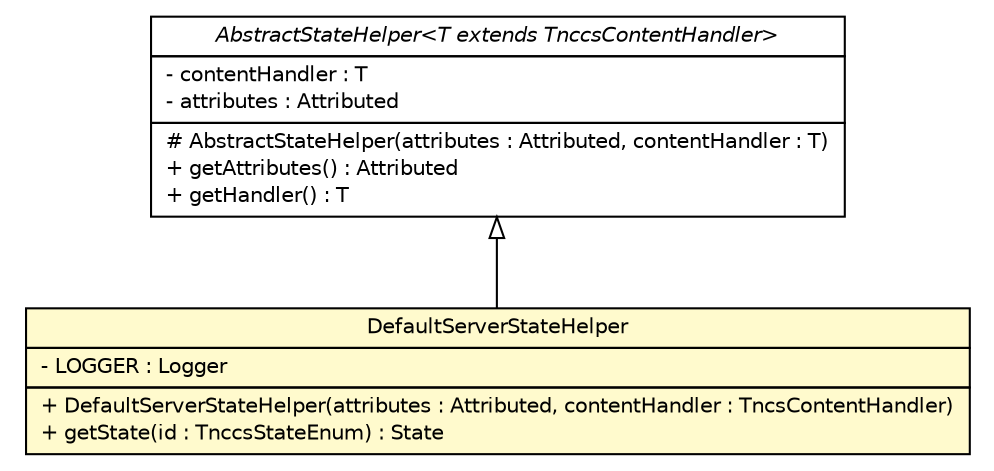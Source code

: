 #!/usr/local/bin/dot
#
# Class diagram 
# Generated by UMLGraph version R5_6 (http://www.umlgraph.org/)
#

digraph G {
	edge [fontname="Helvetica",fontsize=10,labelfontname="Helvetica",labelfontsize=10];
	node [fontname="Helvetica",fontsize=10,shape=plaintext];
	nodesep=0.25;
	ranksep=0.5;
	// de.hsbremen.tc.tnc.tnccs.session.statemachine.AbstractStateHelper<T extends de.hsbremen.tc.tnc.tnccs.message.handler.TnccsContentHandler>
	c15263 [label=<<table title="de.hsbremen.tc.tnc.tnccs.session.statemachine.AbstractStateHelper" border="0" cellborder="1" cellspacing="0" cellpadding="2" port="p" href="../AbstractStateHelper.html">
		<tr><td><table border="0" cellspacing="0" cellpadding="1">
<tr><td align="center" balign="center"><font face="Helvetica-Oblique"> AbstractStateHelper&lt;T extends TnccsContentHandler&gt; </font></td></tr>
		</table></td></tr>
		<tr><td><table border="0" cellspacing="0" cellpadding="1">
<tr><td align="left" balign="left"> - contentHandler : T </td></tr>
<tr><td align="left" balign="left"> - attributes : Attributed </td></tr>
		</table></td></tr>
		<tr><td><table border="0" cellspacing="0" cellpadding="1">
<tr><td align="left" balign="left"> # AbstractStateHelper(attributes : Attributed, contentHandler : T) </td></tr>
<tr><td align="left" balign="left"> + getAttributes() : Attributed </td></tr>
<tr><td align="left" balign="left"> + getHandler() : T </td></tr>
		</table></td></tr>
		</table>>, URL="../AbstractStateHelper.html", fontname="Helvetica", fontcolor="black", fontsize=10.0];
	// de.hsbremen.tc.tnc.tnccs.session.statemachine.simple.DefaultServerStateHelper
	c15273 [label=<<table title="de.hsbremen.tc.tnc.tnccs.session.statemachine.simple.DefaultServerStateHelper" border="0" cellborder="1" cellspacing="0" cellpadding="2" port="p" bgcolor="lemonChiffon" href="./DefaultServerStateHelper.html">
		<tr><td><table border="0" cellspacing="0" cellpadding="1">
<tr><td align="center" balign="center"> DefaultServerStateHelper </td></tr>
		</table></td></tr>
		<tr><td><table border="0" cellspacing="0" cellpadding="1">
<tr><td align="left" balign="left"> - LOGGER : Logger </td></tr>
		</table></td></tr>
		<tr><td><table border="0" cellspacing="0" cellpadding="1">
<tr><td align="left" balign="left"> + DefaultServerStateHelper(attributes : Attributed, contentHandler : TncsContentHandler) </td></tr>
<tr><td align="left" balign="left"> + getState(id : TnccsStateEnum) : State </td></tr>
		</table></td></tr>
		</table>>, URL="./DefaultServerStateHelper.html", fontname="Helvetica", fontcolor="black", fontsize=10.0];
	//de.hsbremen.tc.tnc.tnccs.session.statemachine.simple.DefaultServerStateHelper extends de.hsbremen.tc.tnc.tnccs.session.statemachine.AbstractStateHelper<de.hsbremen.tc.tnc.tnccs.message.handler.TncsContentHandler>
	c15263:p -> c15273:p [dir=back,arrowtail=empty];
}

